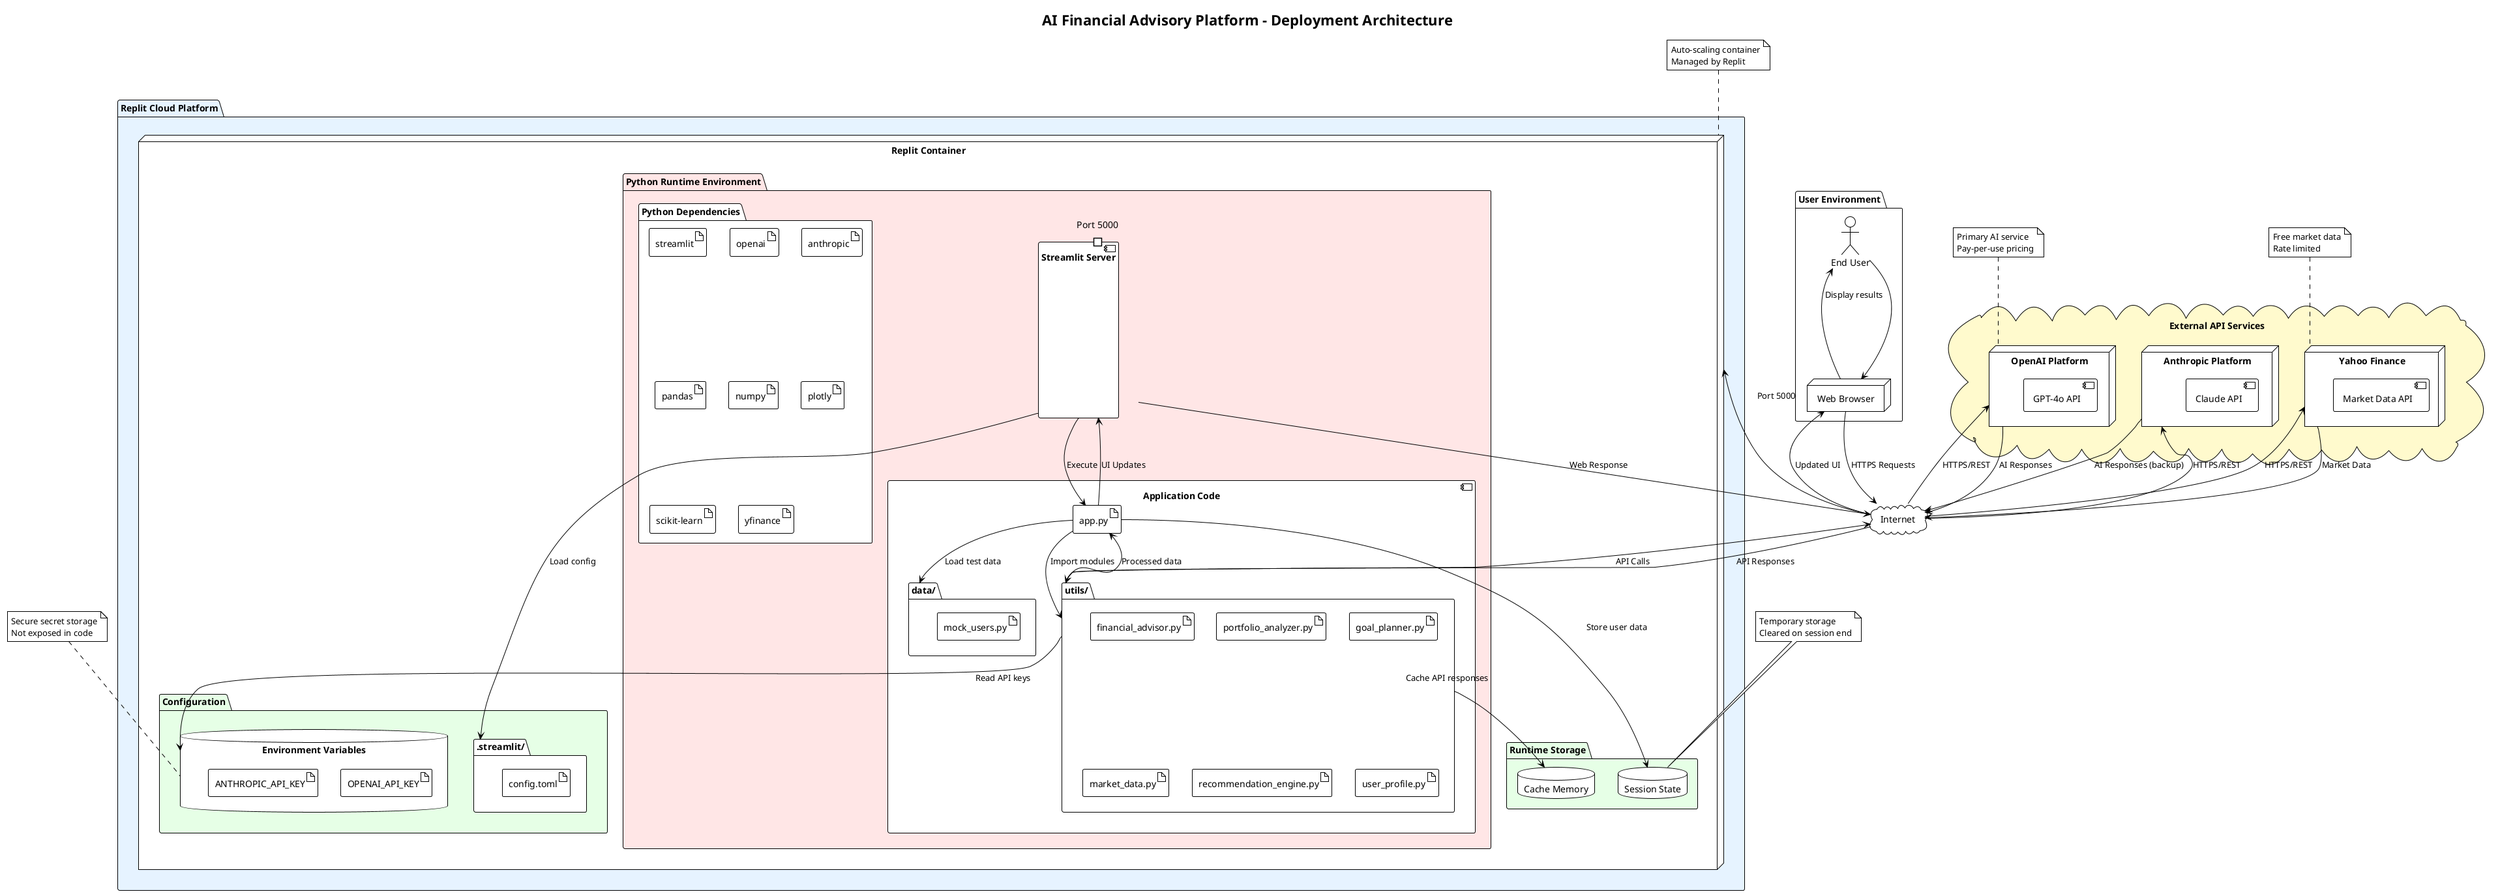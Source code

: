 @startuml Deployment Architecture
!theme plain
title AI Financial Advisory Platform - Deployment Architecture

!define CLOUD_COLOR #E6F3FF
!define APP_COLOR #FFE6E6
!define DATA_COLOR #E6FFE6
!define EXTERNAL_COLOR #FFFACD

package "User Environment" {
  actor "End User" as User
  node "Web Browser" as Browser
}

cloud "Internet" as Internet {
}

package "Replit Cloud Platform" CLOUD_COLOR {
  node "Replit Container" as Container {
    
    package "Python Runtime Environment" APP_COLOR {
      component "Streamlit Server" as Streamlit {
        port "Port 5000" as Port5000
      }
      
      component "Application Code" as AppCode {
        artifact "app.py" as MainApp
        folder "utils/" as Utils {
          artifact "financial_advisor.py"
          artifact "portfolio_analyzer.py"
          artifact "goal_planner.py"
          artifact "market_data.py"
          artifact "recommendation_engine.py"
          artifact "user_profile.py"
        }
        folder "data/" as Data {
          artifact "mock_users.py"
        }
      }
      
      package "Python Dependencies" {
        artifact "streamlit"
        artifact "openai"
        artifact "anthropic"
        artifact "pandas"
        artifact "numpy"
        artifact "plotly"
        artifact "scikit-learn"
        artifact "yfinance"
      }
    }
    
    package "Configuration" DATA_COLOR {
      folder ".streamlit/" as StreamlitConfig {
        artifact "config.toml"
      }
      database "Environment Variables" as EnvVars {
        artifact "OPENAI_API_KEY"
        artifact "ANTHROPIC_API_KEY"
      }
    }
    
    package "Runtime Storage" DATA_COLOR {
      database "Session State" as SessionState
      database "Cache Memory" as CacheMemory
    }
  }
}

cloud "External API Services" EXTERNAL_COLOR {
  node "OpenAI Platform" as OpenAIService {
    component "GPT-4o API" as GPT4o
  }
  
  node "Anthropic Platform" as AnthropicService {
    component "Claude API" as Claude
  }
  
  node "Yahoo Finance" as YahooService {
    component "Market Data API" as MarketAPI
  }
}

' User connections
User --> Browser
Browser --> Internet : HTTPS Requests
Internet --> Container : Port 5000

' Internal connections
Streamlit --> MainApp : Execute
MainApp --> Utils : Import modules
MainApp --> Data : Load test data
MainApp --> SessionState : Store user data
Utils --> CacheMemory : Cache API responses

' External API connections
Utils --> Internet : API Calls
Internet --> OpenAIService : HTTPS/REST
Internet --> AnthropicService : HTTPS/REST
Internet --> YahooService : HTTPS/REST

' Configuration connections
Streamlit --> StreamlitConfig : Load config
Utils --> EnvVars : Read API keys

' Response flow
OpenAIService --> Internet : AI Responses
AnthropicService --> Internet : AI Responses (backup)
YahooService --> Internet : Market Data
Internet --> Utils : API Responses
Utils --> MainApp : Processed data
MainApp --> Streamlit : UI Updates
Streamlit --> Internet : Web Response
Internet --> Browser : Updated UI
Browser --> User : Display results

note top of Container : Auto-scaling container\nManaged by Replit
note top of EnvVars : Secure secret storage\nNot exposed in code
note top of SessionState : Temporary storage\nCleared on session end
note top of OpenAIService : Primary AI service\nPay-per-use pricing
note top of YahooService : Free market data\nRate limited

@enduml